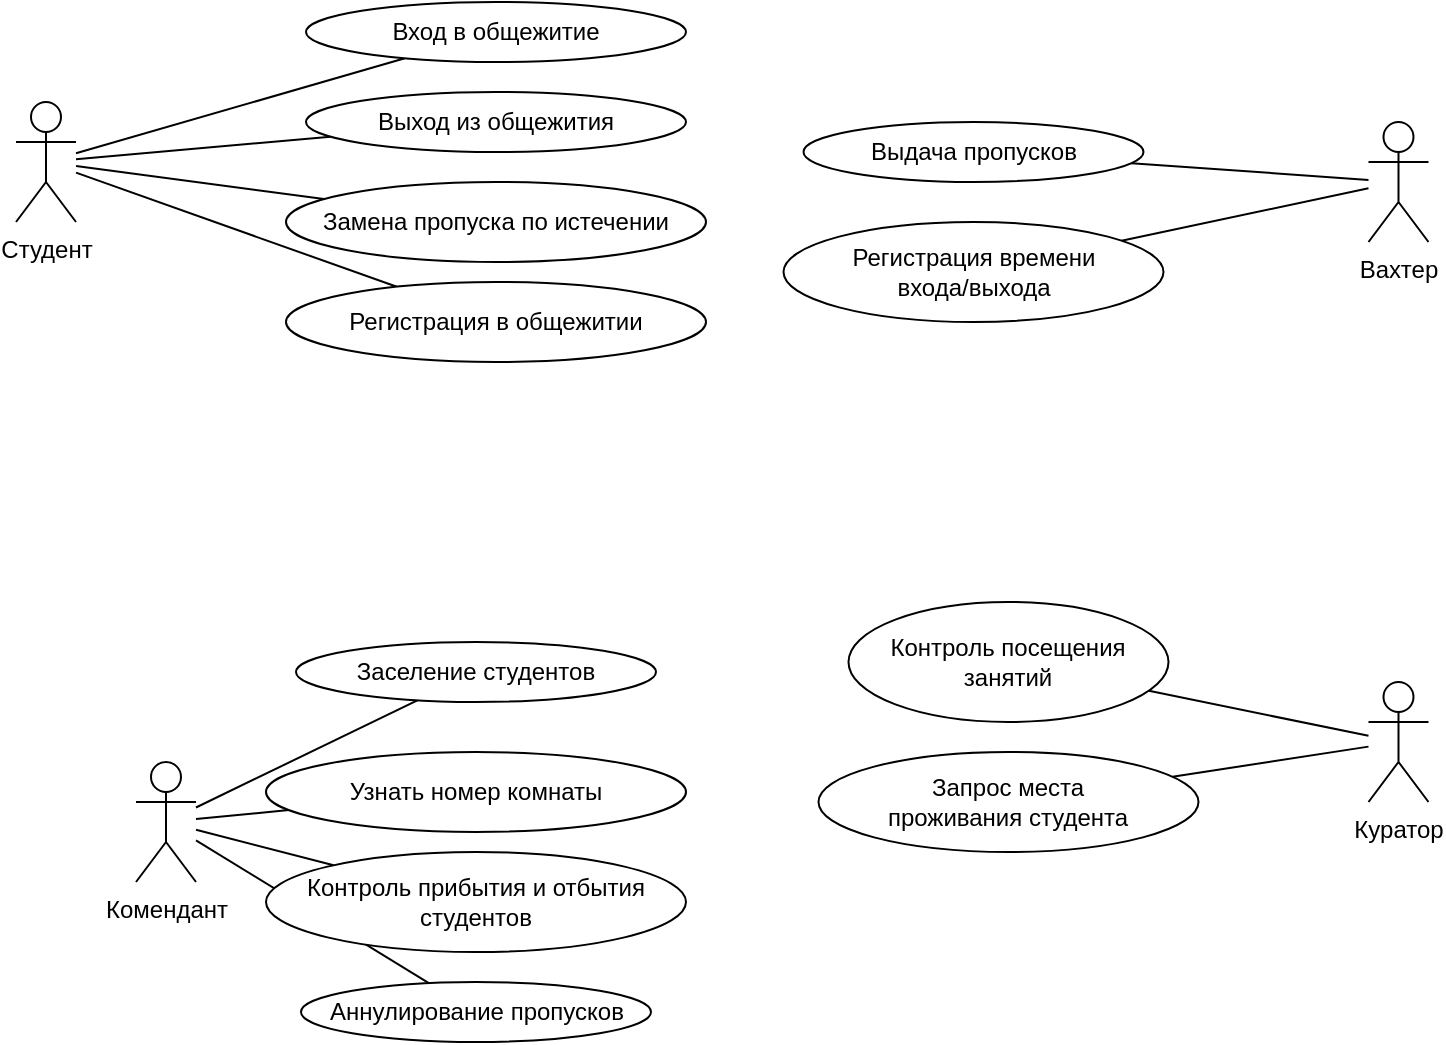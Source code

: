 <mxfile version="15.5.8" type="github">
  <diagram id="b5EAPsaf1SXaFSAwkQ5M" name="Page-1">
    <mxGraphModel dx="1185" dy="635" grid="1" gridSize="10" guides="1" tooltips="1" connect="1" arrows="1" fold="1" page="1" pageScale="1" pageWidth="827" pageHeight="1169" background="none" math="0" shadow="0">
      <root>
        <mxCell id="0" />
        <mxCell id="1" parent="0" />
        <mxCell id="_Vxxh2CEA5BiCO8p6rzK-10" value="" style="endArrow=none;html=1;" parent="1" source="DnC9gURI1vXdoshHHPcy-2" target="_Vxxh2CEA5BiCO8p6rzK-12" edge="1">
          <mxGeometry width="50" height="50" relative="1" as="geometry">
            <mxPoint x="190" y="120" as="sourcePoint" />
            <mxPoint x="260" y="90" as="targetPoint" />
          </mxGeometry>
        </mxCell>
        <mxCell id="_Vxxh2CEA5BiCO8p6rzK-12" value="Замена пропуска по истечении" style="ellipse;whiteSpace=wrap;html=1;labelBackgroundColor=none;" parent="1" vertex="1">
          <mxGeometry x="195" y="150" width="210" height="40" as="geometry" />
        </mxCell>
        <mxCell id="_Vxxh2CEA5BiCO8p6rzK-13" value="" style="endArrow=none;html=1;" parent="1" source="DnC9gURI1vXdoshHHPcy-2" target="_Vxxh2CEA5BiCO8p6rzK-14" edge="1">
          <mxGeometry width="50" height="50" relative="1" as="geometry">
            <mxPoint x="190" y="120" as="sourcePoint" />
            <mxPoint x="280" y="130" as="targetPoint" />
          </mxGeometry>
        </mxCell>
        <mxCell id="_Vxxh2CEA5BiCO8p6rzK-14" value="Вход в общежитие" style="ellipse;whiteSpace=wrap;html=1;labelBackgroundColor=none;" parent="1" vertex="1">
          <mxGeometry x="205" y="60" width="190" height="30" as="geometry" />
        </mxCell>
        <mxCell id="_Vxxh2CEA5BiCO8p6rzK-16" value="Выход из общежития" style="ellipse;whiteSpace=wrap;html=1;labelBackgroundColor=none;" parent="1" vertex="1">
          <mxGeometry x="205" y="105" width="190" height="30" as="geometry" />
        </mxCell>
        <mxCell id="DnC9gURI1vXdoshHHPcy-12" style="edgeStyle=none;orthogonalLoop=1;jettySize=auto;html=1;endArrow=none;" parent="1" source="_Vxxh2CEA5BiCO8p6rzK-24" target="_Vxxh2CEA5BiCO8p6rzK-26" edge="1">
          <mxGeometry relative="1" as="geometry" />
        </mxCell>
        <mxCell id="DnC9gURI1vXdoshHHPcy-13" style="edgeStyle=none;orthogonalLoop=1;jettySize=auto;html=1;endArrow=none;" parent="1" source="_Vxxh2CEA5BiCO8p6rzK-24" target="_Vxxh2CEA5BiCO8p6rzK-28" edge="1">
          <mxGeometry relative="1" as="geometry" />
        </mxCell>
        <mxCell id="DnC9gURI1vXdoshHHPcy-14" style="edgeStyle=none;orthogonalLoop=1;jettySize=auto;html=1;endArrow=none;" parent="1" source="_Vxxh2CEA5BiCO8p6rzK-24" target="_Vxxh2CEA5BiCO8p6rzK-30" edge="1">
          <mxGeometry relative="1" as="geometry" />
        </mxCell>
        <mxCell id="_Vxxh2CEA5BiCO8p6rzK-24" value="Комендант" style="shape=umlActor;verticalLabelPosition=bottom;verticalAlign=top;html=1;outlineConnect=0;labelBackgroundColor=none;shadow=0;" parent="1" vertex="1">
          <mxGeometry x="120" y="440" width="30" height="60" as="geometry" />
        </mxCell>
        <mxCell id="_Vxxh2CEA5BiCO8p6rzK-26" value="Узнать номер комнаты" style="ellipse;whiteSpace=wrap;html=1;labelBackgroundColor=none;" parent="1" vertex="1">
          <mxGeometry x="185" y="435" width="210" height="40" as="geometry" />
        </mxCell>
        <mxCell id="_Vxxh2CEA5BiCO8p6rzK-28" value="Контроль прибытия и отбытия студентов" style="ellipse;whiteSpace=wrap;html=1;labelBackgroundColor=none;" parent="1" vertex="1">
          <mxGeometry x="185" y="485" width="210" height="50" as="geometry" />
        </mxCell>
        <mxCell id="_Vxxh2CEA5BiCO8p6rzK-30" value="Аннулирование пропусков" style="ellipse;whiteSpace=wrap;html=1;labelBackgroundColor=none;" parent="1" vertex="1">
          <mxGeometry x="202.5" y="550" width="175" height="30" as="geometry" />
        </mxCell>
        <mxCell id="DnC9gURI1vXdoshHHPcy-5" style="edgeStyle=none;orthogonalLoop=1;jettySize=auto;html=1;endArrow=none;" parent="1" source="_Vxxh2CEA5BiCO8p6rzK-24" target="DnC9gURI1vXdoshHHPcy-4" edge="1">
          <mxGeometry relative="1" as="geometry" />
        </mxCell>
        <mxCell id="DnC9gURI1vXdoshHHPcy-7" style="edgeStyle=none;orthogonalLoop=1;jettySize=auto;html=1;endArrow=none;" parent="1" source="_Vxxh2CEA5BiCO8p6rzK-31" target="_Vxxh2CEA5BiCO8p6rzK-35" edge="1">
          <mxGeometry relative="1" as="geometry" />
        </mxCell>
        <mxCell id="DnC9gURI1vXdoshHHPcy-8" style="edgeStyle=none;orthogonalLoop=1;jettySize=auto;html=1;endArrow=none;" parent="1" source="_Vxxh2CEA5BiCO8p6rzK-31" target="_Vxxh2CEA5BiCO8p6rzK-33" edge="1">
          <mxGeometry relative="1" as="geometry" />
        </mxCell>
        <mxCell id="_Vxxh2CEA5BiCO8p6rzK-31" value="Вахтер" style="shape=umlActor;verticalLabelPosition=bottom;verticalAlign=top;html=1;outlineConnect=0;labelBackgroundColor=none;" parent="1" vertex="1">
          <mxGeometry x="736.25" y="120" width="30" height="60" as="geometry" />
        </mxCell>
        <mxCell id="_Vxxh2CEA5BiCO8p6rzK-33" value="Выдача пропусков" style="ellipse;whiteSpace=wrap;html=1;labelBackgroundColor=none;" parent="1" vertex="1">
          <mxGeometry x="453.75" y="120" width="170" height="30" as="geometry" />
        </mxCell>
        <mxCell id="_Vxxh2CEA5BiCO8p6rzK-35" value="Регистрация времени&lt;br&gt;входа/выхода" style="ellipse;whiteSpace=wrap;html=1;labelBackgroundColor=none;" parent="1" vertex="1">
          <mxGeometry x="443.75" y="170" width="190" height="50" as="geometry" />
        </mxCell>
        <mxCell id="DnC9gURI1vXdoshHHPcy-9" style="edgeStyle=none;orthogonalLoop=1;jettySize=auto;html=1;endArrow=none;" parent="1" source="_Vxxh2CEA5BiCO8p6rzK-38" target="_Vxxh2CEA5BiCO8p6rzK-40" edge="1">
          <mxGeometry relative="1" as="geometry" />
        </mxCell>
        <mxCell id="DnC9gURI1vXdoshHHPcy-10" style="edgeStyle=none;orthogonalLoop=1;jettySize=auto;html=1;endArrow=none;" parent="1" source="_Vxxh2CEA5BiCO8p6rzK-38" target="_Vxxh2CEA5BiCO8p6rzK-42" edge="1">
          <mxGeometry relative="1" as="geometry" />
        </mxCell>
        <mxCell id="_Vxxh2CEA5BiCO8p6rzK-38" value="Куратор" style="shape=umlActor;verticalLabelPosition=bottom;verticalAlign=top;html=1;outlineConnect=0;labelBackgroundColor=none;" parent="1" vertex="1">
          <mxGeometry x="736.25" y="400" width="30" height="60" as="geometry" />
        </mxCell>
        <mxCell id="_Vxxh2CEA5BiCO8p6rzK-40" value="Контроль посещения&lt;br&gt;занятий" style="ellipse;whiteSpace=wrap;html=1;labelBackgroundColor=none;" parent="1" vertex="1">
          <mxGeometry x="476.25" y="360" width="160" height="60" as="geometry" />
        </mxCell>
        <mxCell id="_Vxxh2CEA5BiCO8p6rzK-42" value="Запрос места &lt;br&gt;проживания студента" style="ellipse;whiteSpace=wrap;html=1;labelBackgroundColor=none;" parent="1" vertex="1">
          <mxGeometry x="461.25" y="435" width="190" height="50" as="geometry" />
        </mxCell>
        <mxCell id="DnC9gURI1vXdoshHHPcy-18" style="edgeStyle=none;orthogonalLoop=1;jettySize=auto;html=1;endArrow=none;" parent="1" source="DnC9gURI1vXdoshHHPcy-2" target="DnC9gURI1vXdoshHHPcy-19" edge="1">
          <mxGeometry relative="1" as="geometry">
            <mxPoint x="200" y="230" as="targetPoint" />
          </mxGeometry>
        </mxCell>
        <mxCell id="DnC9gURI1vXdoshHHPcy-2" value="&lt;div&gt;Студент&lt;/div&gt;" style="shape=umlActor;verticalLabelPosition=bottom;verticalAlign=top;html=1;outlineConnect=0;shadow=0;" parent="1" vertex="1">
          <mxGeometry x="60" y="110" width="30" height="60" as="geometry" />
        </mxCell>
        <mxCell id="_Vxxh2CEA5BiCO8p6rzK-15" value="" style="endArrow=none;html=1;" parent="1" source="DnC9gURI1vXdoshHHPcy-2" target="_Vxxh2CEA5BiCO8p6rzK-16" edge="1">
          <mxGeometry width="50" height="50" relative="1" as="geometry">
            <mxPoint x="190" y="120" as="sourcePoint" />
            <mxPoint x="280" y="160" as="targetPoint" />
          </mxGeometry>
        </mxCell>
        <mxCell id="DnC9gURI1vXdoshHHPcy-4" value="Заселение студентов" style="ellipse;whiteSpace=wrap;html=1;labelBackgroundColor=none;" parent="1" vertex="1">
          <mxGeometry x="200" y="380" width="180" height="30" as="geometry" />
        </mxCell>
        <mxCell id="DnC9gURI1vXdoshHHPcy-19" value="Регистрация в общежитии" style="ellipse;whiteSpace=wrap;html=1;labelBackgroundColor=none;" parent="1" vertex="1">
          <mxGeometry x="195" y="200" width="210" height="40" as="geometry" />
        </mxCell>
      </root>
    </mxGraphModel>
  </diagram>
</mxfile>
